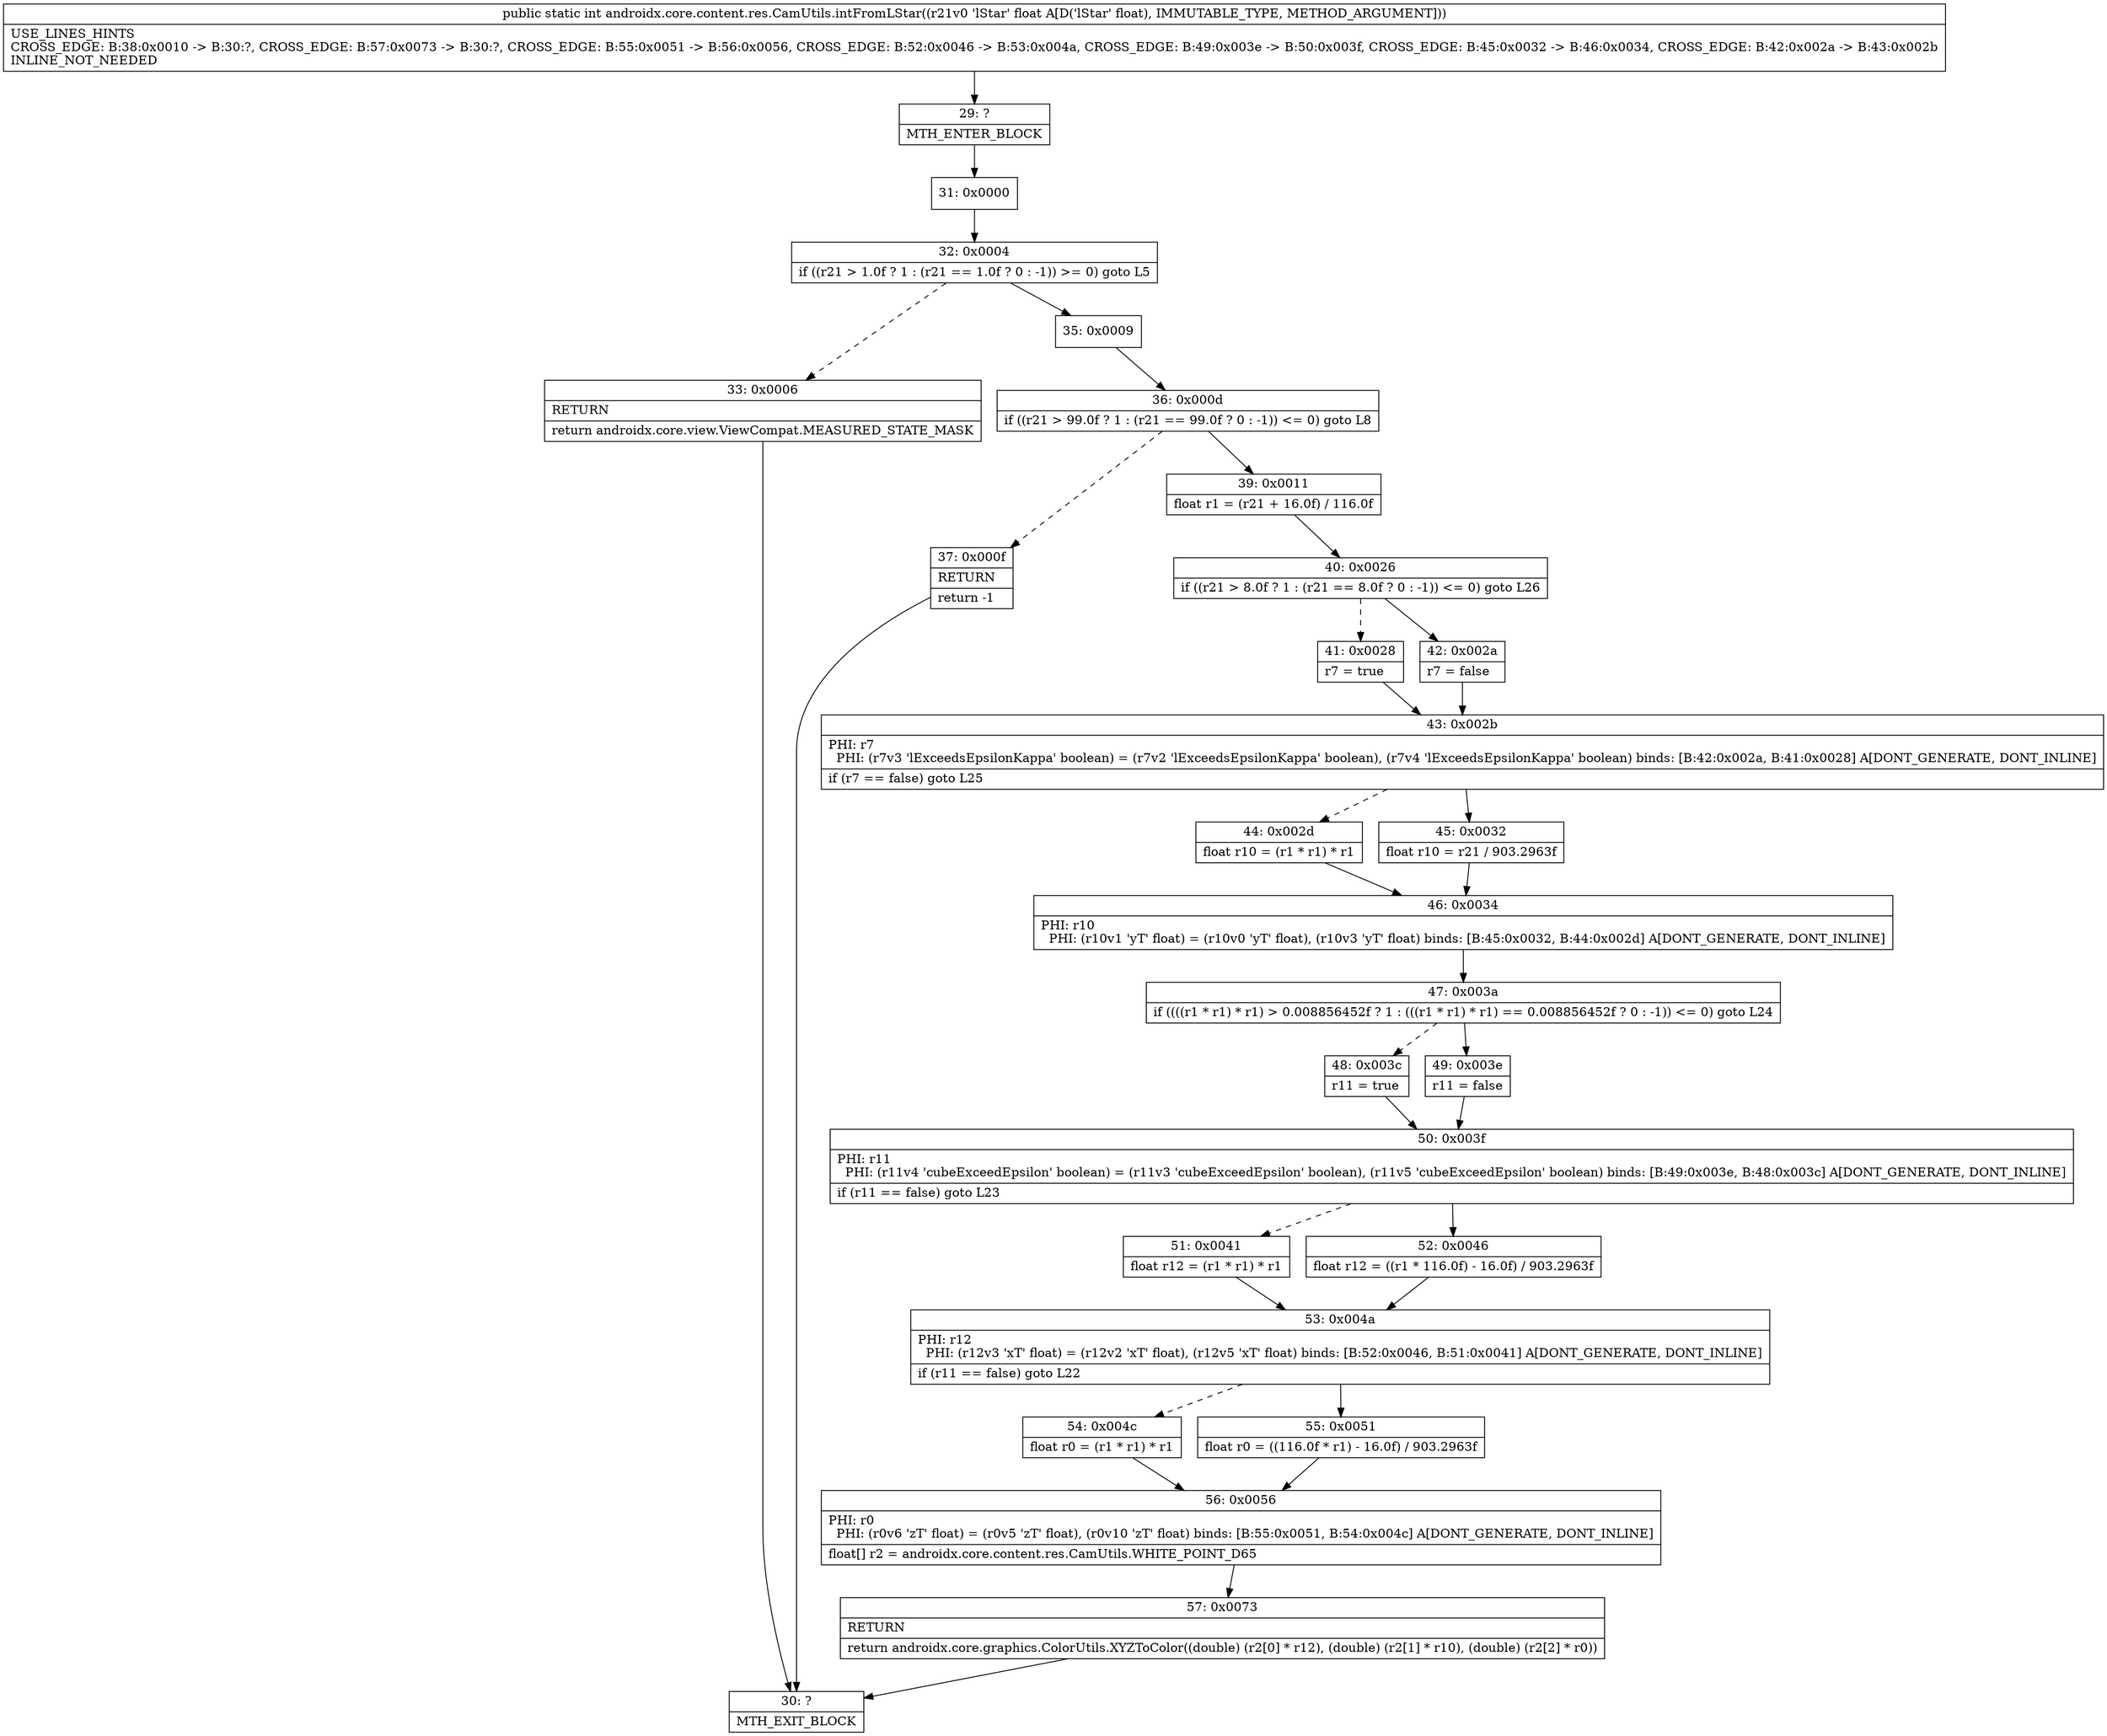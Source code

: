 digraph "CFG forandroidx.core.content.res.CamUtils.intFromLStar(F)I" {
Node_29 [shape=record,label="{29\:\ ?|MTH_ENTER_BLOCK\l}"];
Node_31 [shape=record,label="{31\:\ 0x0000}"];
Node_32 [shape=record,label="{32\:\ 0x0004|if ((r21 \> 1.0f ? 1 : (r21 == 1.0f ? 0 : \-1)) \>= 0) goto L5\l}"];
Node_33 [shape=record,label="{33\:\ 0x0006|RETURN\l|return androidx.core.view.ViewCompat.MEASURED_STATE_MASK\l}"];
Node_30 [shape=record,label="{30\:\ ?|MTH_EXIT_BLOCK\l}"];
Node_35 [shape=record,label="{35\:\ 0x0009}"];
Node_36 [shape=record,label="{36\:\ 0x000d|if ((r21 \> 99.0f ? 1 : (r21 == 99.0f ? 0 : \-1)) \<= 0) goto L8\l}"];
Node_37 [shape=record,label="{37\:\ 0x000f|RETURN\l|return \-1\l}"];
Node_39 [shape=record,label="{39\:\ 0x0011|float r1 = (r21 + 16.0f) \/ 116.0f\l}"];
Node_40 [shape=record,label="{40\:\ 0x0026|if ((r21 \> 8.0f ? 1 : (r21 == 8.0f ? 0 : \-1)) \<= 0) goto L26\l}"];
Node_41 [shape=record,label="{41\:\ 0x0028|r7 = true\l}"];
Node_43 [shape=record,label="{43\:\ 0x002b|PHI: r7 \l  PHI: (r7v3 'lExceedsEpsilonKappa' boolean) = (r7v2 'lExceedsEpsilonKappa' boolean), (r7v4 'lExceedsEpsilonKappa' boolean) binds: [B:42:0x002a, B:41:0x0028] A[DONT_GENERATE, DONT_INLINE]\l|if (r7 == false) goto L25\l}"];
Node_44 [shape=record,label="{44\:\ 0x002d|float r10 = (r1 * r1) * r1\l}"];
Node_46 [shape=record,label="{46\:\ 0x0034|PHI: r10 \l  PHI: (r10v1 'yT' float) = (r10v0 'yT' float), (r10v3 'yT' float) binds: [B:45:0x0032, B:44:0x002d] A[DONT_GENERATE, DONT_INLINE]\l}"];
Node_47 [shape=record,label="{47\:\ 0x003a|if ((((r1 * r1) * r1) \> 0.008856452f ? 1 : (((r1 * r1) * r1) == 0.008856452f ? 0 : \-1)) \<= 0) goto L24\l}"];
Node_48 [shape=record,label="{48\:\ 0x003c|r11 = true\l}"];
Node_50 [shape=record,label="{50\:\ 0x003f|PHI: r11 \l  PHI: (r11v4 'cubeExceedEpsilon' boolean) = (r11v3 'cubeExceedEpsilon' boolean), (r11v5 'cubeExceedEpsilon' boolean) binds: [B:49:0x003e, B:48:0x003c] A[DONT_GENERATE, DONT_INLINE]\l|if (r11 == false) goto L23\l}"];
Node_51 [shape=record,label="{51\:\ 0x0041|float r12 = (r1 * r1) * r1\l}"];
Node_53 [shape=record,label="{53\:\ 0x004a|PHI: r12 \l  PHI: (r12v3 'xT' float) = (r12v2 'xT' float), (r12v5 'xT' float) binds: [B:52:0x0046, B:51:0x0041] A[DONT_GENERATE, DONT_INLINE]\l|if (r11 == false) goto L22\l}"];
Node_54 [shape=record,label="{54\:\ 0x004c|float r0 = (r1 * r1) * r1\l}"];
Node_56 [shape=record,label="{56\:\ 0x0056|PHI: r0 \l  PHI: (r0v6 'zT' float) = (r0v5 'zT' float), (r0v10 'zT' float) binds: [B:55:0x0051, B:54:0x004c] A[DONT_GENERATE, DONT_INLINE]\l|float[] r2 = androidx.core.content.res.CamUtils.WHITE_POINT_D65\l}"];
Node_57 [shape=record,label="{57\:\ 0x0073|RETURN\l|return androidx.core.graphics.ColorUtils.XYZToColor((double) (r2[0] * r12), (double) (r2[1] * r10), (double) (r2[2] * r0))\l}"];
Node_55 [shape=record,label="{55\:\ 0x0051|float r0 = ((116.0f * r1) \- 16.0f) \/ 903.2963f\l}"];
Node_52 [shape=record,label="{52\:\ 0x0046|float r12 = ((r1 * 116.0f) \- 16.0f) \/ 903.2963f\l}"];
Node_49 [shape=record,label="{49\:\ 0x003e|r11 = false\l}"];
Node_45 [shape=record,label="{45\:\ 0x0032|float r10 = r21 \/ 903.2963f\l}"];
Node_42 [shape=record,label="{42\:\ 0x002a|r7 = false\l}"];
MethodNode[shape=record,label="{public static int androidx.core.content.res.CamUtils.intFromLStar((r21v0 'lStar' float A[D('lStar' float), IMMUTABLE_TYPE, METHOD_ARGUMENT]))  | USE_LINES_HINTS\lCROSS_EDGE: B:38:0x0010 \-\> B:30:?, CROSS_EDGE: B:57:0x0073 \-\> B:30:?, CROSS_EDGE: B:55:0x0051 \-\> B:56:0x0056, CROSS_EDGE: B:52:0x0046 \-\> B:53:0x004a, CROSS_EDGE: B:49:0x003e \-\> B:50:0x003f, CROSS_EDGE: B:45:0x0032 \-\> B:46:0x0034, CROSS_EDGE: B:42:0x002a \-\> B:43:0x002b\lINLINE_NOT_NEEDED\l}"];
MethodNode -> Node_29;Node_29 -> Node_31;
Node_31 -> Node_32;
Node_32 -> Node_33[style=dashed];
Node_32 -> Node_35;
Node_33 -> Node_30;
Node_35 -> Node_36;
Node_36 -> Node_37[style=dashed];
Node_36 -> Node_39;
Node_37 -> Node_30;
Node_39 -> Node_40;
Node_40 -> Node_41[style=dashed];
Node_40 -> Node_42;
Node_41 -> Node_43;
Node_43 -> Node_44[style=dashed];
Node_43 -> Node_45;
Node_44 -> Node_46;
Node_46 -> Node_47;
Node_47 -> Node_48[style=dashed];
Node_47 -> Node_49;
Node_48 -> Node_50;
Node_50 -> Node_51[style=dashed];
Node_50 -> Node_52;
Node_51 -> Node_53;
Node_53 -> Node_54[style=dashed];
Node_53 -> Node_55;
Node_54 -> Node_56;
Node_56 -> Node_57;
Node_57 -> Node_30;
Node_55 -> Node_56;
Node_52 -> Node_53;
Node_49 -> Node_50;
Node_45 -> Node_46;
Node_42 -> Node_43;
}

